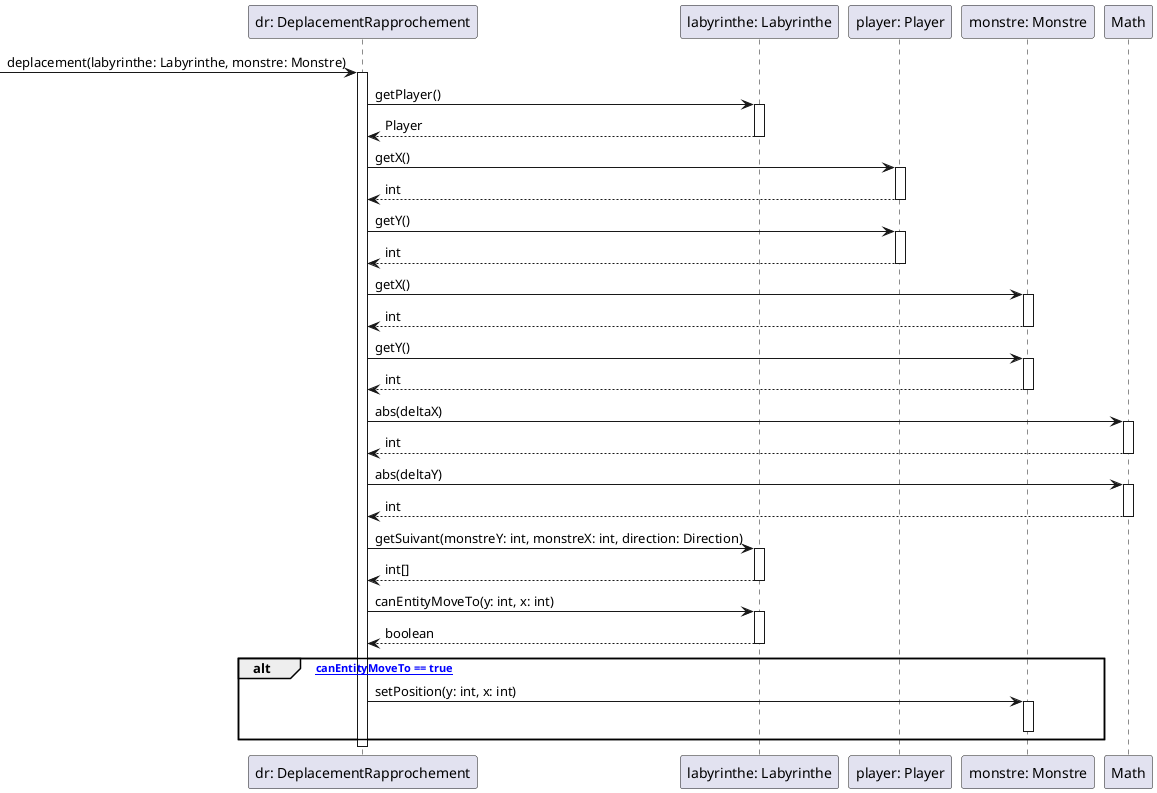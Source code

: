 @startuml
participant "dr: DeplacementRapprochement" as DR
participant "labyrinthe: Labyrinthe" as Laby
participant "player: Player" as Player
participant "monstre: Monstre" as Monstre
participant "Math" as Math

-> DR : deplacement(labyrinthe: Labyrinthe, monstre: Monstre)
activate DR

DR -> Laby : getPlayer()
activate Laby
Laby --> DR : Player
deactivate Laby

DR -> Player : getX()
activate Player
Player --> DR : int
deactivate Player

DR -> Player : getY()
activate Player
Player --> DR : int
deactivate Player

DR -> Monstre : getX()
activate Monstre
Monstre --> DR : int
deactivate Monstre

DR -> Monstre : getY()
activate Monstre
Monstre --> DR : int
deactivate Monstre

DR -> Math : abs(deltaX)
activate Math
Math --> DR : int
deactivate Math

DR -> Math : abs(deltaY)
activate Math
Math --> DR : int
deactivate Math

DR -> Laby : getSuivant(monstreY: int, monstreX: int, direction: Direction)
activate Laby
Laby --> DR : int[]
deactivate Laby

DR -> Laby : canEntityMoveTo(y: int, x: int)
activate Laby
Laby --> DR : boolean
deactivate Laby

alt [si canEntityMoveTo == true]
    DR -> Monstre : setPosition(y: int, x: int)
    activate Monstre
    deactivate Monstre
end

deactivate DR
@enduml